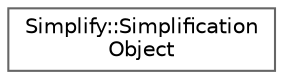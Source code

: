 digraph "类继承关系图"
{
 // INTERACTIVE_SVG=YES
 // LATEX_PDF_SIZE
  bgcolor="transparent";
  edge [fontname=Helvetica,fontsize=10,labelfontname=Helvetica,labelfontsize=10];
  node [fontname=Helvetica,fontsize=10,shape=box,height=0.2,width=0.4];
  rankdir="LR";
  Node0 [id="Node000000",label="Simplify::Simplification\lObject",height=0.2,width=0.4,color="grey40", fillcolor="white", style="filled",URL="$dd/dcf/classSimplify_1_1SimplificationObject.html",tooltip=" "];
}
